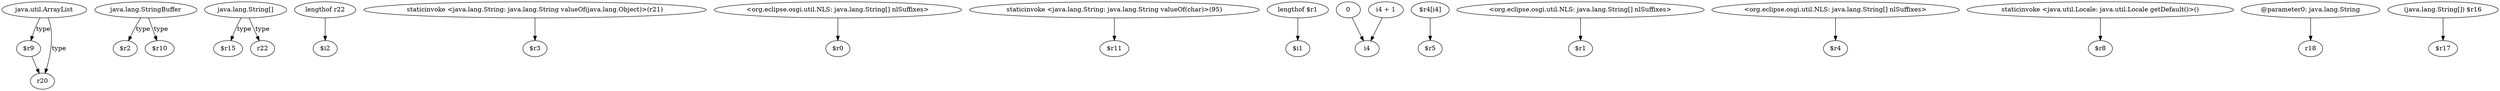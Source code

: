 digraph g {
0[label="java.util.ArrayList"]
1[label="$r9"]
0->1[label="type"]
2[label="java.lang.StringBuffer"]
3[label="$r2"]
2->3[label="type"]
4[label="java.lang.String[]"]
5[label="$r15"]
4->5[label="type"]
6[label="lengthof r22"]
7[label="$i2"]
6->7[label=""]
8[label="staticinvoke <java.lang.String: java.lang.String valueOf(java.lang.Object)>(r21)"]
9[label="$r3"]
8->9[label=""]
10[label="$r10"]
2->10[label="type"]
11[label="<org.eclipse.osgi.util.NLS: java.lang.String[] nlSuffixes>"]
12[label="$r0"]
11->12[label=""]
13[label="staticinvoke <java.lang.String: java.lang.String valueOf(char)>(95)"]
14[label="$r11"]
13->14[label=""]
15[label="lengthof $r1"]
16[label="$i1"]
15->16[label=""]
17[label="r22"]
4->17[label="type"]
18[label="0"]
19[label="i4"]
18->19[label=""]
20[label="r20"]
1->20[label=""]
21[label="$r4[i4]"]
22[label="$r5"]
21->22[label=""]
23[label="<org.eclipse.osgi.util.NLS: java.lang.String[] nlSuffixes>"]
24[label="$r1"]
23->24[label=""]
25[label="<org.eclipse.osgi.util.NLS: java.lang.String[] nlSuffixes>"]
26[label="$r4"]
25->26[label=""]
0->20[label="type"]
27[label="staticinvoke <java.util.Locale: java.util.Locale getDefault()>()"]
28[label="$r8"]
27->28[label=""]
29[label="@parameter0: java.lang.String"]
30[label="r18"]
29->30[label=""]
31[label="(java.lang.String[]) $r16"]
32[label="$r17"]
31->32[label=""]
33[label="i4 + 1"]
33->19[label=""]
}
